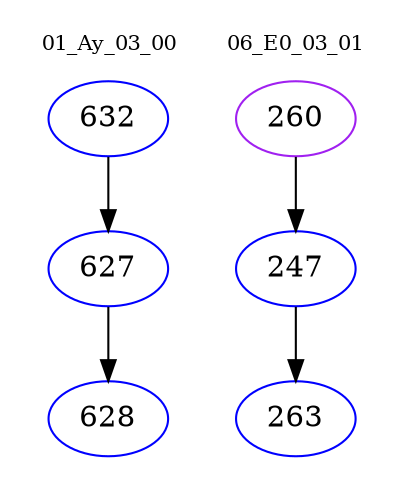 digraph{
subgraph cluster_0 {
color = white
label = "01_Ay_03_00";
fontsize=10;
T0_632 [label="632", color="blue"]
T0_632 -> T0_627 [color="black"]
T0_627 [label="627", color="blue"]
T0_627 -> T0_628 [color="black"]
T0_628 [label="628", color="blue"]
}
subgraph cluster_1 {
color = white
label = "06_E0_03_01";
fontsize=10;
T1_260 [label="260", color="purple"]
T1_260 -> T1_247 [color="black"]
T1_247 [label="247", color="blue"]
T1_247 -> T1_263 [color="black"]
T1_263 [label="263", color="blue"]
}
}
